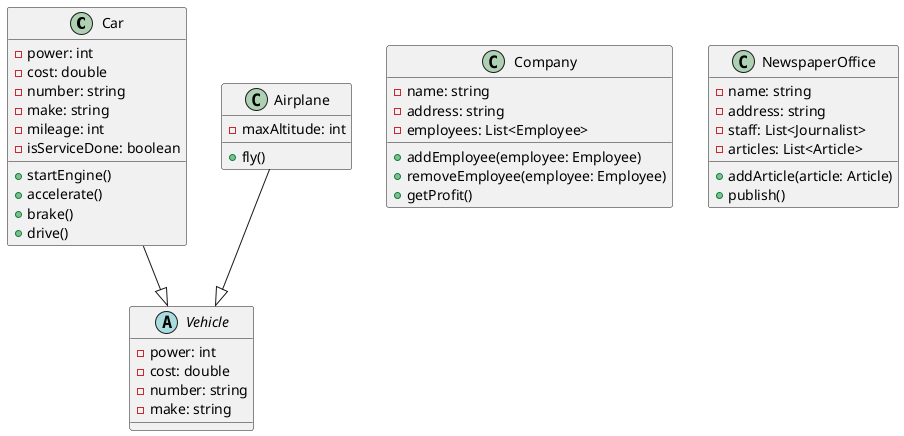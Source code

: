 @startuml

' Task 1.1

class Car {
    -power: int
    -cost: double
    -number: string
    -make: string
    +startEngine()
    +accelerate()
    +brake()
}

class Company {
    -name: string
    -address: string
    -employees: List<Employee>
    +addEmployee(employee: Employee)
    +removeEmployee(employee: Employee)
    +getProfit()
}

class NewspaperOffice {
    -name: string
    -address: string
    -staff: List<Journalist>
    -articles: List<Article>
    +addArticle(article: Article)
    +publish()
}

' Task 1.2
abstract Vehicle {
    -power: int
    -cost: double
    -number: string
    -make: string
}

Car --|> Vehicle
class Car {
    -mileage: int
    -isServiceDone: boolean
    +drive()
}

Airplane --|> Vehicle
class Airplane {
    -maxAltitude: int
    +fly()
}

@enduml